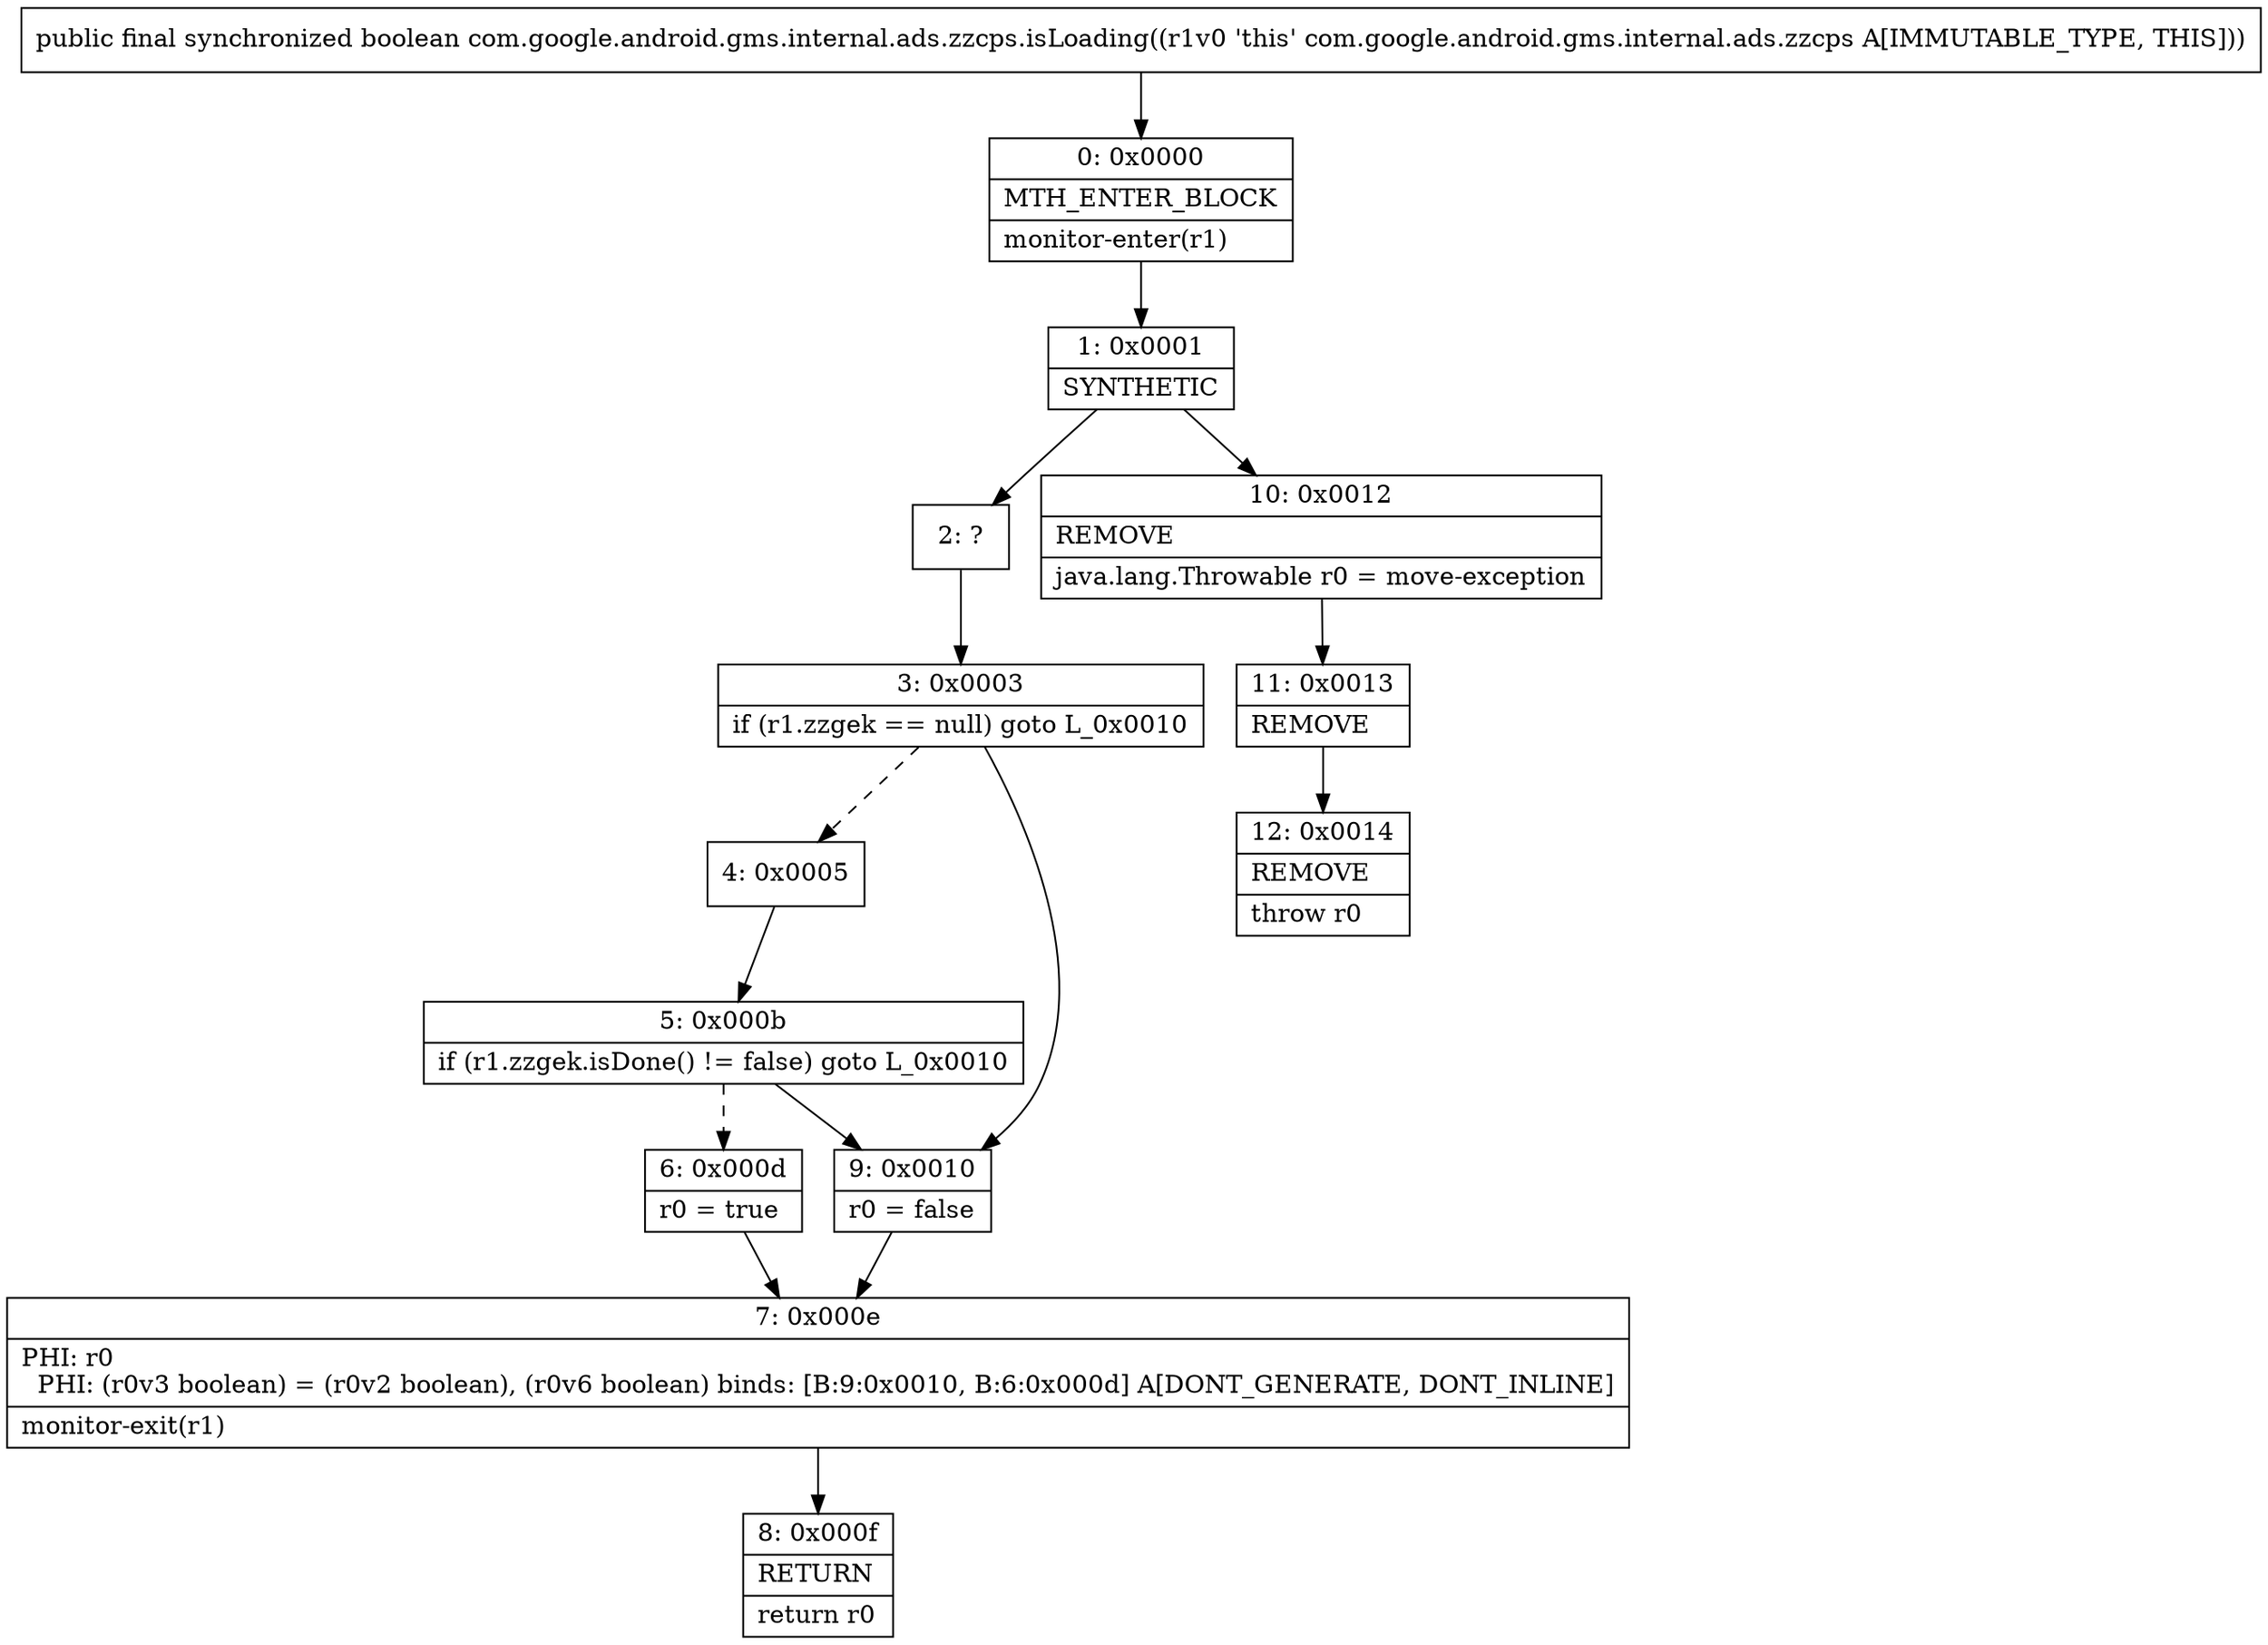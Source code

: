 digraph "CFG forcom.google.android.gms.internal.ads.zzcps.isLoading()Z" {
Node_0 [shape=record,label="{0\:\ 0x0000|MTH_ENTER_BLOCK\l|monitor\-enter(r1)\l}"];
Node_1 [shape=record,label="{1\:\ 0x0001|SYNTHETIC\l}"];
Node_2 [shape=record,label="{2\:\ ?}"];
Node_3 [shape=record,label="{3\:\ 0x0003|if (r1.zzgek == null) goto L_0x0010\l}"];
Node_4 [shape=record,label="{4\:\ 0x0005}"];
Node_5 [shape=record,label="{5\:\ 0x000b|if (r1.zzgek.isDone() != false) goto L_0x0010\l}"];
Node_6 [shape=record,label="{6\:\ 0x000d|r0 = true\l}"];
Node_7 [shape=record,label="{7\:\ 0x000e|PHI: r0 \l  PHI: (r0v3 boolean) = (r0v2 boolean), (r0v6 boolean) binds: [B:9:0x0010, B:6:0x000d] A[DONT_GENERATE, DONT_INLINE]\l|monitor\-exit(r1)\l}"];
Node_8 [shape=record,label="{8\:\ 0x000f|RETURN\l|return r0\l}"];
Node_9 [shape=record,label="{9\:\ 0x0010|r0 = false\l}"];
Node_10 [shape=record,label="{10\:\ 0x0012|REMOVE\l|java.lang.Throwable r0 = move\-exception\l}"];
Node_11 [shape=record,label="{11\:\ 0x0013|REMOVE\l}"];
Node_12 [shape=record,label="{12\:\ 0x0014|REMOVE\l|throw r0\l}"];
MethodNode[shape=record,label="{public final synchronized boolean com.google.android.gms.internal.ads.zzcps.isLoading((r1v0 'this' com.google.android.gms.internal.ads.zzcps A[IMMUTABLE_TYPE, THIS])) }"];
MethodNode -> Node_0;
Node_0 -> Node_1;
Node_1 -> Node_2;
Node_1 -> Node_10;
Node_2 -> Node_3;
Node_3 -> Node_4[style=dashed];
Node_3 -> Node_9;
Node_4 -> Node_5;
Node_5 -> Node_6[style=dashed];
Node_5 -> Node_9;
Node_6 -> Node_7;
Node_7 -> Node_8;
Node_9 -> Node_7;
Node_10 -> Node_11;
Node_11 -> Node_12;
}


